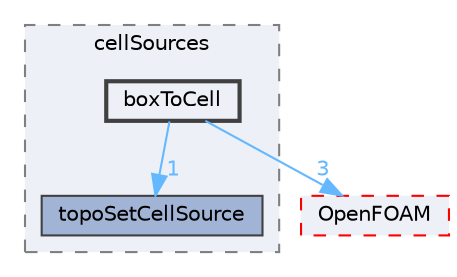 digraph "src/meshTools/topoSet/cellSources/boxToCell"
{
 // LATEX_PDF_SIZE
  bgcolor="transparent";
  edge [fontname=Helvetica,fontsize=10,labelfontname=Helvetica,labelfontsize=10];
  node [fontname=Helvetica,fontsize=10,shape=box,height=0.2,width=0.4];
  compound=true
  subgraph clusterdir_7191e266c7adc3c79494645c7d896727 {
    graph [ bgcolor="#edf0f7", pencolor="grey50", label="cellSources", fontname=Helvetica,fontsize=10 style="filled,dashed", URL="dir_7191e266c7adc3c79494645c7d896727.html",tooltip=""]
  dir_4ae62864b70182b5576499dcedbe0929 [label="topoSetCellSource", fillcolor="#a2b4d6", color="grey25", style="filled", URL="dir_4ae62864b70182b5576499dcedbe0929.html",tooltip=""];
  dir_0d1f6cf7dda4012fe48c89bed304a131 [label="boxToCell", fillcolor="#edf0f7", color="grey25", style="filled,bold", URL="dir_0d1f6cf7dda4012fe48c89bed304a131.html",tooltip=""];
  }
  dir_c5473ff19b20e6ec4dfe5c310b3778a8 [label="OpenFOAM", fillcolor="#edf0f7", color="red", style="filled,dashed", URL="dir_c5473ff19b20e6ec4dfe5c310b3778a8.html",tooltip=""];
  dir_0d1f6cf7dda4012fe48c89bed304a131->dir_4ae62864b70182b5576499dcedbe0929 [headlabel="1", labeldistance=1.5 headhref="dir_000340_004075.html" href="dir_000340_004075.html" color="steelblue1" fontcolor="steelblue1"];
  dir_0d1f6cf7dda4012fe48c89bed304a131->dir_c5473ff19b20e6ec4dfe5c310b3778a8 [headlabel="3", labeldistance=1.5 headhref="dir_000340_002695.html" href="dir_000340_002695.html" color="steelblue1" fontcolor="steelblue1"];
}
